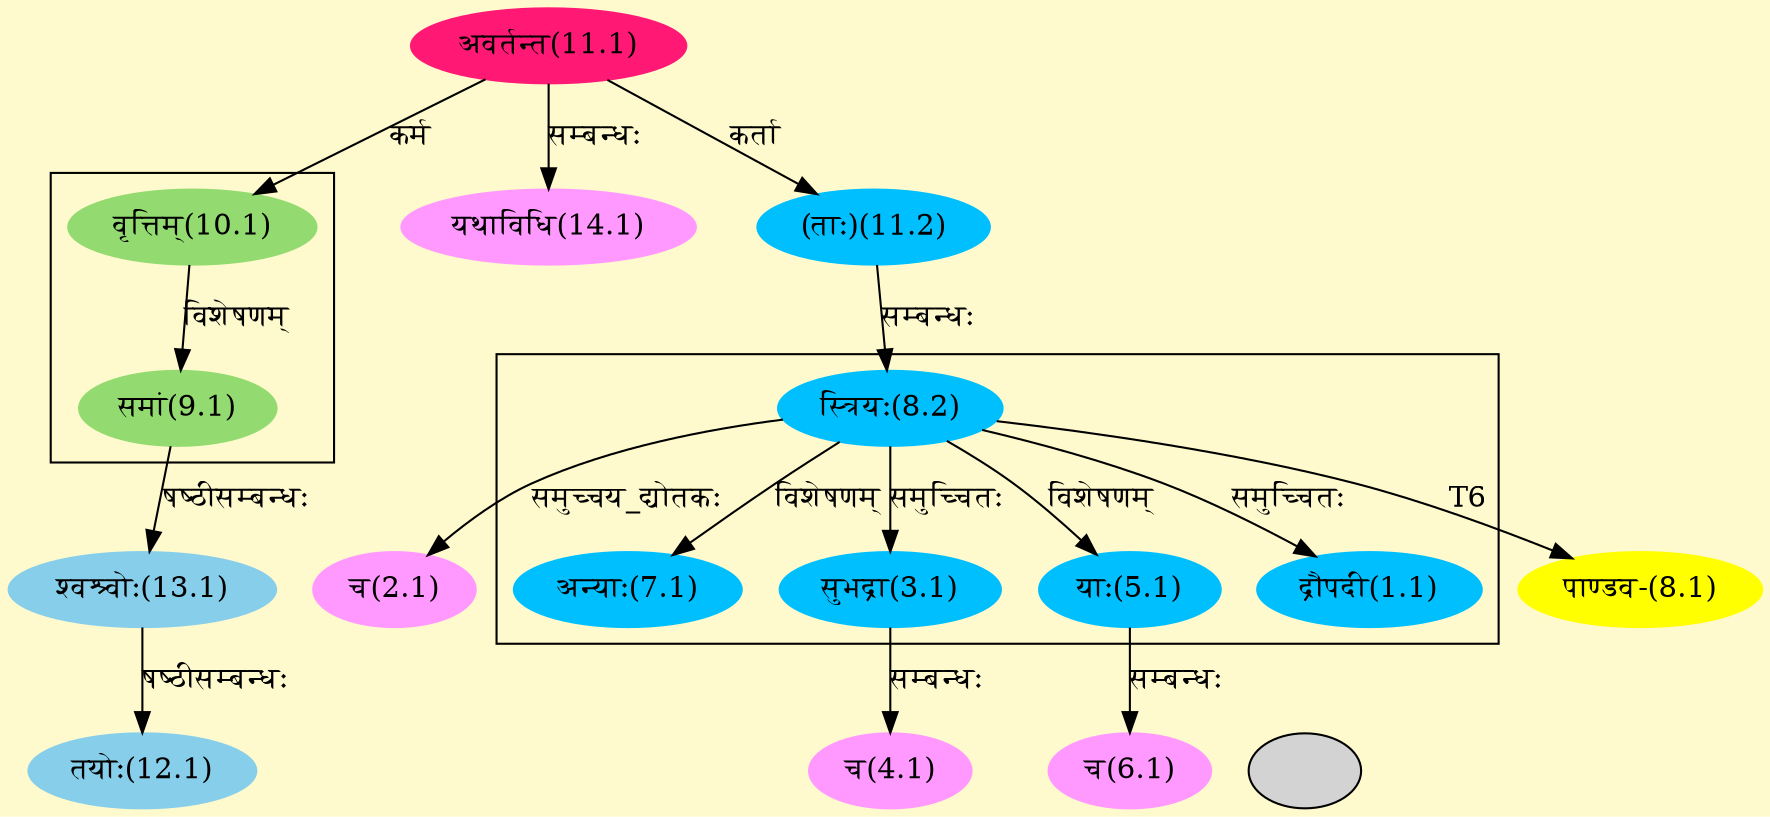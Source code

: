 digraph G{
rankdir=BT;
 compound=true;
 bgcolor="lemonchiffon1";

subgraph cluster_1{
Node1_1 [style=filled, color="#00BFFF" label = "द्रौपदी(1.1)"]
Node8_2 [style=filled, color="#00BFFF" label = "स्त्रियः(8.2)"]
Node3_1 [style=filled, color="#00BFFF" label = "सुभद्रा(3.1)"]
Node5_1 [style=filled, color="#00BFFF" label = "याः(5.1)"]
Node7_1 [style=filled, color="#00BFFF" label = "अन्याः(7.1)"]

}

subgraph cluster_2{
Node9_1 [style=filled, color="#93DB70" label = "समां(9.1)"]
Node10_1 [style=filled, color="#93DB70" label = "वृत्तिम्(10.1)"]

}
Node2_1 [style=filled, color="#FF99FF" label = "च(2.1)"]
Node8_2 [style=filled, color="#00BFFF" label = "स्त्रियः(8.2)"]
Node4_1 [style=filled, color="#FF99FF" label = "च(4.1)"]
Node3_1 [style=filled, color="#00BFFF" label = "सुभद्रा(3.1)"]
Node6_1 [style=filled, color="#FF99FF" label = "च(6.1)"]
Node5_1 [style=filled, color="#00BFFF" label = "याः(5.1)"]
Node8_1 [style=filled, color="#FFFF00" label = "पाण्डव-(8.1)"]
Node11_2 [style=filled, color="#00BFFF" label = "(ताः)(11.2)"]
Node10_1 [style=filled, color="#93DB70" label = "वृत्तिम्(10.1)"]
Node11_1 [style=filled, color="#FF1975" label = "अवर्तन्त(11.1)"]
Node8_3 [style=filled, color="" label = ""]
Node [style=filled, color="" label = "()"]
Node12_1 [style=filled, color="#87CEEB" label = "तयोः(12.1)"]
Node13_1 [style=filled, color="#87CEEB" label = "श्वश्र्वोः(13.1)"]
Node9_1 [style=filled, color="#93DB70" label = "समां(9.1)"]
Node14_1 [style=filled, color="#FF99FF" label = "यथाविधि(14.1)"]
/* Start of Relations section */

Node1_1 -> Node8_2 [  label="समुच्चितः"  dir="back" ]
Node2_1 -> Node8_2 [  label="समुच्चय_द्योतकः"  dir="back" ]
Node3_1 -> Node8_2 [  label="समुच्चितः"  dir="back" ]
Node4_1 -> Node3_1 [  label="सम्बन्धः"  dir="back" ]
Node5_1 -> Node8_2 [  label="विशेषणम्"  dir="back" ]
Node6_1 -> Node5_1 [  label="सम्बन्धः"  dir="back" ]
Node7_1 -> Node8_2 [  label="विशेषणम्"  dir="back" ]
Node8_1 -> Node8_2 [  label="T6"  dir="back" ]
Node8_2 -> Node11_2 [  label="सम्बन्धः"  dir="back" ]
Node9_1 -> Node10_1 [  label="विशेषणम्"  dir="back" ]
Node10_1 -> Node11_1 [  label="कर्म"  dir="back" ]
Node11_2 -> Node11_1 [  label="कर्ता"  dir="back" ]
Node12_1 -> Node13_1 [  label="षष्ठीसम्बन्धः"  dir="back" ]
Node13_1 -> Node9_1 [  label="षष्ठीसम्बन्धः"  dir="back" ]
Node14_1 -> Node11_1 [  label="सम्बन्धः"  dir="back" ]
}
